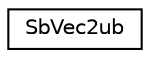 digraph "Graphical Class Hierarchy"
{
 // LATEX_PDF_SIZE
  edge [fontname="Helvetica",fontsize="10",labelfontname="Helvetica",labelfontsize="10"];
  node [fontname="Helvetica",fontsize="10",shape=record];
  rankdir="LR";
  Node0 [label="SbVec2ub",height=0.2,width=0.4,color="black", fillcolor="white", style="filled",URL="$classSbVec2ub.html",tooltip=" "];
}

